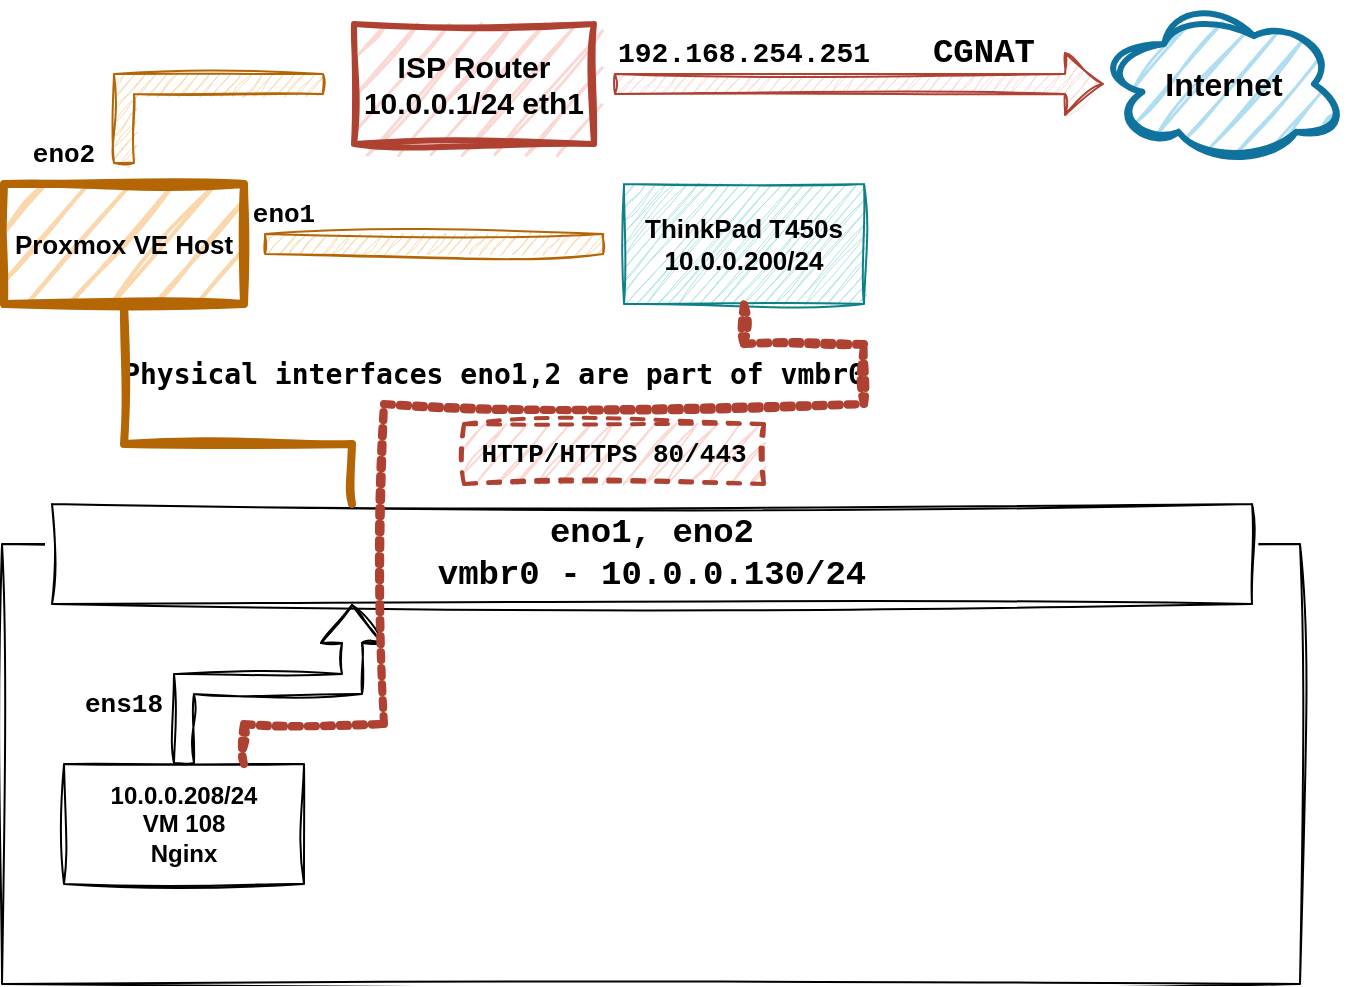 <mxfile version="27.0.6">
  <diagram name="Strona-1" id="SjAjPDqA4x-WWcE_UVlV">
    <mxGraphModel dx="988" dy="633" grid="1" gridSize="10" guides="1" tooltips="1" connect="1" arrows="1" fold="1" page="1" pageScale="1" pageWidth="827" pageHeight="1169" background="none" math="0" shadow="0" adaptiveColors="simple">
      <root>
        <mxCell id="0" />
        <mxCell id="1" parent="0" />
        <mxCell id="PfSyRAKtlgNX0jLCFiTX-19" value="" style="rounded=0;whiteSpace=wrap;html=1;strokeWidth=1;sketch=1;curveFitting=1;jiggle=2;" vertex="1" parent="1">
          <mxGeometry x="89" y="310" width="649" height="220" as="geometry" />
        </mxCell>
        <mxCell id="PfSyRAKtlgNX0jLCFiTX-1" value="&lt;font face=&quot;Helvetica&quot; style=&quot;font-size: 13px;&quot;&gt;&lt;b style=&quot;&quot;&gt;Proxmox VE Host&lt;/b&gt;&lt;/font&gt;" style="rounded=0;whiteSpace=wrap;html=1;fillColor=light-dark(#FAD7AC,#6C410C);strokeColor=light-dark(#B46504,#C98021);strokeWidth=4;sketch=1;curveFitting=1;jiggle=2;" vertex="1" parent="1">
          <mxGeometry x="90" y="130" width="120" height="60" as="geometry" />
        </mxCell>
        <mxCell id="PfSyRAKtlgNX0jLCFiTX-3" value="&lt;div&gt;10.0.0.208/24&lt;/div&gt;VM 108&lt;div&gt;Nginx&lt;/div&gt;" style="rounded=0;whiteSpace=wrap;html=1;fontStyle=1;sketch=1;curveFitting=1;jiggle=2;" vertex="1" parent="1">
          <mxGeometry x="120" y="420" width="120" height="60" as="geometry" />
        </mxCell>
        <mxCell id="PfSyRAKtlgNX0jLCFiTX-5" value="&lt;b&gt;&lt;font style=&quot;font-size: 16px;&quot;&gt;Internet&lt;/font&gt;&lt;/b&gt;" style="ellipse;shape=cloud;whiteSpace=wrap;html=1;fillColor=light-dark(#B1DDF0,#1D4C60);strokeColor=#10739e;strokeWidth=3;sketch=1;curveFitting=1;jiggle=2;rounded=0;" vertex="1" parent="1">
          <mxGeometry x="640" y="40" width="120" height="80" as="geometry" />
        </mxCell>
        <mxCell id="PfSyRAKtlgNX0jLCFiTX-6" value="" style="shape=flexArrow;endArrow=none;html=1;rounded=0;fillColor=light-dark(#FAD7AC,#6C410C);strokeColor=light-dark(#B46504,#C98021);startFill=0;sketch=1;curveFitting=1;jiggle=2;" edge="1" parent="1">
          <mxGeometry width="50" height="50" relative="1" as="geometry">
            <mxPoint x="150" y="120" as="sourcePoint" />
            <mxPoint x="250" y="80" as="targetPoint" />
            <Array as="points">
              <mxPoint x="150" y="80" />
            </Array>
          </mxGeometry>
        </mxCell>
        <mxCell id="PfSyRAKtlgNX0jLCFiTX-11" value="&lt;b&gt;&lt;font style=&quot;font-size: 15px;&quot;&gt;ISP Router&lt;/font&gt;&lt;/b&gt;&lt;div&gt;&lt;b&gt;&lt;font style=&quot;font-size: 15px;&quot;&gt;10.0.0.1/24 eth1&lt;/font&gt;&lt;/b&gt;&lt;/div&gt;" style="rounded=0;whiteSpace=wrap;html=1;fillColor=light-dark(#FAD9D5,#6C3B33);strokeColor=light-dark(#AE4132,#EC5247);strokeWidth=3;sketch=1;curveFitting=1;jiggle=2;" vertex="1" parent="1">
          <mxGeometry x="265" y="50" width="120" height="60" as="geometry" />
        </mxCell>
        <mxCell id="PfSyRAKtlgNX0jLCFiTX-12" value="" style="shape=flexArrow;endArrow=classic;html=1;rounded=0;fillColor=light-dark(#FAD9D5,#6C3B33);strokeColor=light-dark(#AE4132,#EC5247);sketch=1;curveFitting=1;jiggle=2;" edge="1" parent="1" target="PfSyRAKtlgNX0jLCFiTX-5">
          <mxGeometry width="50" height="50" relative="1" as="geometry">
            <mxPoint x="395" y="80" as="sourcePoint" />
            <mxPoint x="495" y="80" as="targetPoint" />
          </mxGeometry>
        </mxCell>
        <mxCell id="PfSyRAKtlgNX0jLCFiTX-14" value="&lt;div&gt;&lt;b&gt;&lt;font face=&quot;Courier New&quot; style=&quot;font-size: 17px;&quot;&gt;eno1, eno2&lt;/font&gt;&lt;/b&gt;&lt;/div&gt;&lt;b&gt;&lt;font face=&quot;Courier New&quot; style=&quot;font-size: 17px;&quot;&gt;vmbr0 - 10.0.0.130/24&lt;/font&gt;&lt;/b&gt;" style="rounded=0;whiteSpace=wrap;html=1;sketch=1;curveFitting=1;jiggle=2;" vertex="1" parent="1">
          <mxGeometry x="114" y="290" width="600" height="50" as="geometry" />
        </mxCell>
        <mxCell id="PfSyRAKtlgNX0jLCFiTX-16" value="&lt;font face=&quot;Courier New&quot;&gt;&lt;span style=&quot;font-size: 13px;&quot;&gt;&lt;b&gt;eno2&lt;/b&gt;&lt;/span&gt;&lt;/font&gt;" style="text;html=1;align=center;verticalAlign=middle;whiteSpace=wrap;rounded=0;sketch=1;curveFitting=1;jiggle=2;" vertex="1" parent="1">
          <mxGeometry x="90" y="100" width="60" height="30" as="geometry" />
        </mxCell>
        <mxCell id="PfSyRAKtlgNX0jLCFiTX-23" value="&lt;pre&gt;&lt;b&gt;&lt;font style=&quot;font-size: 14px;&quot;&gt;Physical interfaces eno1,2 are part of vmbr0&lt;/font&gt;&lt;/b&gt;&lt;/pre&gt;" style="text;html=1;align=center;verticalAlign=middle;whiteSpace=wrap;rounded=0;sketch=1;curveFitting=1;jiggle=2;" vertex="1" parent="1">
          <mxGeometry x="180" y="210" width="310" height="30" as="geometry" />
        </mxCell>
        <mxCell id="PfSyRAKtlgNX0jLCFiTX-24" value="&lt;b&gt;&lt;font style=&quot;font-size: 13px;&quot;&gt;ThinkPad T450s&lt;/font&gt;&lt;/b&gt;&lt;div&gt;&lt;b&gt;&lt;font style=&quot;font-size: 13px;&quot;&gt;10.0.0.200/24&lt;/font&gt;&lt;/b&gt;&lt;/div&gt;" style="rounded=0;whiteSpace=wrap;html=1;fillColor=light-dark(#B0E3E6,#175358);strokeColor=#0e8088;sketch=1;curveFitting=1;jiggle=2;" vertex="1" parent="1">
          <mxGeometry x="400" y="130" width="120" height="60" as="geometry" />
        </mxCell>
        <mxCell id="PfSyRAKtlgNX0jLCFiTX-26" value="" style="shape=flexArrow;endArrow=none;html=1;rounded=0;fillColor=light-dark(#FAD7AC,#6C410C);strokeColor=light-dark(#B46504,#C98021);startFill=0;sketch=1;curveFitting=1;jiggle=2;" edge="1" parent="1">
          <mxGeometry width="50" height="50" relative="1" as="geometry">
            <mxPoint x="220" y="160" as="sourcePoint" />
            <mxPoint x="390" y="160" as="targetPoint" />
          </mxGeometry>
        </mxCell>
        <mxCell id="PfSyRAKtlgNX0jLCFiTX-27" value="&lt;b&gt;&lt;font style=&quot;font-size: 13px;&quot; face=&quot;Courier New&quot;&gt;eno1&lt;/font&gt;&lt;/b&gt;" style="text;html=1;align=center;verticalAlign=middle;whiteSpace=wrap;rounded=0;sketch=1;curveFitting=1;jiggle=2;" vertex="1" parent="1">
          <mxGeometry x="200" y="130" width="60" height="30" as="geometry" />
        </mxCell>
        <mxCell id="PfSyRAKtlgNX0jLCFiTX-28" value="" style="endArrow=none;html=1;rounded=0;entryX=0.5;entryY=1;entryDx=0;entryDy=0;strokeWidth=4;fillColor=#fad7ac;strokeColor=light-dark(#B46504,#C98021);exitX=0.25;exitY=0;exitDx=0;exitDy=0;sketch=1;curveFitting=1;jiggle=2;" edge="1" parent="1" source="PfSyRAKtlgNX0jLCFiTX-14" target="PfSyRAKtlgNX0jLCFiTX-1">
          <mxGeometry width="50" height="50" relative="1" as="geometry">
            <mxPoint x="150" y="256" as="sourcePoint" />
            <mxPoint x="430" y="340" as="targetPoint" />
            <Array as="points">
              <mxPoint x="264" y="260" />
              <mxPoint x="150" y="260" />
            </Array>
          </mxGeometry>
        </mxCell>
        <mxCell id="PfSyRAKtlgNX0jLCFiTX-29" value="" style="shape=flexArrow;endArrow=classic;html=1;rounded=0;entryX=0.25;entryY=1;entryDx=0;entryDy=0;exitX=0.5;exitY=0;exitDx=0;exitDy=0;sketch=1;curveFitting=1;jiggle=2;" edge="1" parent="1" source="PfSyRAKtlgNX0jLCFiTX-3" target="PfSyRAKtlgNX0jLCFiTX-14">
          <mxGeometry width="50" height="50" relative="1" as="geometry">
            <mxPoint x="380" y="410" as="sourcePoint" />
            <mxPoint x="430" y="360" as="targetPoint" />
            <Array as="points">
              <mxPoint x="180" y="380" />
              <mxPoint x="264" y="380" />
            </Array>
          </mxGeometry>
        </mxCell>
        <mxCell id="PfSyRAKtlgNX0jLCFiTX-31" value="&lt;b&gt;&lt;font style=&quot;font-size: 13px;&quot; face=&quot;Courier New&quot;&gt;ens18&lt;/font&gt;&lt;/b&gt;" style="text;html=1;align=center;verticalAlign=middle;whiteSpace=wrap;rounded=0;sketch=1;curveFitting=1;jiggle=2;" vertex="1" parent="1">
          <mxGeometry x="120" y="375" width="60" height="30" as="geometry" />
        </mxCell>
        <mxCell id="PfSyRAKtlgNX0jLCFiTX-32" value="" style="endArrow=none;dashed=1;html=1;rounded=0;fillColor=#fad9d5;strokeColor=light-dark(#AE4132,#EC5247);exitX=0.75;exitY=0;exitDx=0;exitDy=0;strokeWidth=4;entryX=0.5;entryY=1;entryDx=0;entryDy=0;dashPattern=1 1;sketch=1;curveFitting=1;jiggle=2;" edge="1" parent="1" source="PfSyRAKtlgNX0jLCFiTX-3" target="PfSyRAKtlgNX0jLCFiTX-24">
          <mxGeometry width="50" height="50" relative="1" as="geometry">
            <mxPoint x="380" y="390" as="sourcePoint" />
            <mxPoint x="390" y="180" as="targetPoint" />
            <Array as="points">
              <mxPoint x="210" y="400" />
              <mxPoint x="280" y="400" />
              <mxPoint x="280" y="240" />
              <mxPoint x="520" y="240" />
              <mxPoint x="520" y="210" />
              <mxPoint x="460" y="210" />
            </Array>
          </mxGeometry>
        </mxCell>
        <mxCell id="PfSyRAKtlgNX0jLCFiTX-33" value="&lt;b&gt;&lt;font style=&quot;font-size: 13px;&quot; face=&quot;Courier New&quot;&gt;HTTP/HTTPS 80/443&lt;/font&gt;&lt;/b&gt;" style="text;html=1;align=center;verticalAlign=middle;whiteSpace=wrap;rounded=0;fillColor=light-dark(#FAD9D5,#6C3B33);strokeColor=light-dark(#AE4132,#EC5247);perimeterSpacing=0;dashed=1;strokeWidth=2;sketch=1;curveFitting=1;jiggle=2;" vertex="1" parent="1">
          <mxGeometry x="320" y="250" width="150" height="30" as="geometry" />
        </mxCell>
        <mxCell id="PfSyRAKtlgNX0jLCFiTX-35" value="&lt;b&gt;&lt;font style=&quot;font-size: 17px;&quot; face=&quot;Courier New&quot;&gt;CGNAT&lt;/font&gt;&lt;/b&gt;" style="text;html=1;align=center;verticalAlign=middle;whiteSpace=wrap;rounded=0;sketch=1;curveFitting=1;jiggle=2;" vertex="1" parent="1">
          <mxGeometry x="550" y="50" width="60" height="30" as="geometry" />
        </mxCell>
        <mxCell id="PfSyRAKtlgNX0jLCFiTX-37" value="&lt;font style=&quot;font-size: 14px;&quot; face=&quot;Courier New&quot;&gt;&lt;b style=&quot;&quot;&gt;192.168.254.251&lt;/b&gt;&lt;/font&gt;" style="text;html=1;align=center;verticalAlign=middle;whiteSpace=wrap;rounded=0;sketch=1;curveFitting=1;jiggle=2;" vertex="1" parent="1">
          <mxGeometry x="430" y="50" width="60" height="30" as="geometry" />
        </mxCell>
      </root>
    </mxGraphModel>
  </diagram>
</mxfile>
